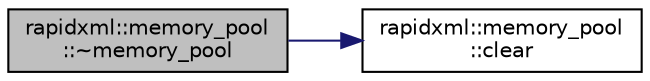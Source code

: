 digraph "rapidxml::memory_pool::~memory_pool"
{
 // LATEX_PDF_SIZE
  edge [fontname="Helvetica",fontsize="10",labelfontname="Helvetica",labelfontsize="10"];
  node [fontname="Helvetica",fontsize="10",shape=record];
  rankdir="LR";
  Node1 [label="rapidxml::memory_pool\l::~memory_pool",height=0.2,width=0.4,color="black", fillcolor="grey75", style="filled", fontcolor="black",tooltip=" "];
  Node1 -> Node2 [color="midnightblue",fontsize="10",style="solid",fontname="Helvetica"];
  Node2 [label="rapidxml::memory_pool\l::clear",height=0.2,width=0.4,color="black", fillcolor="white", style="filled",URL="$classrapidxml_1_1memory__pool.html#aad377c835fdaed1cb2cc9df194cf84e4",tooltip=" "];
}
